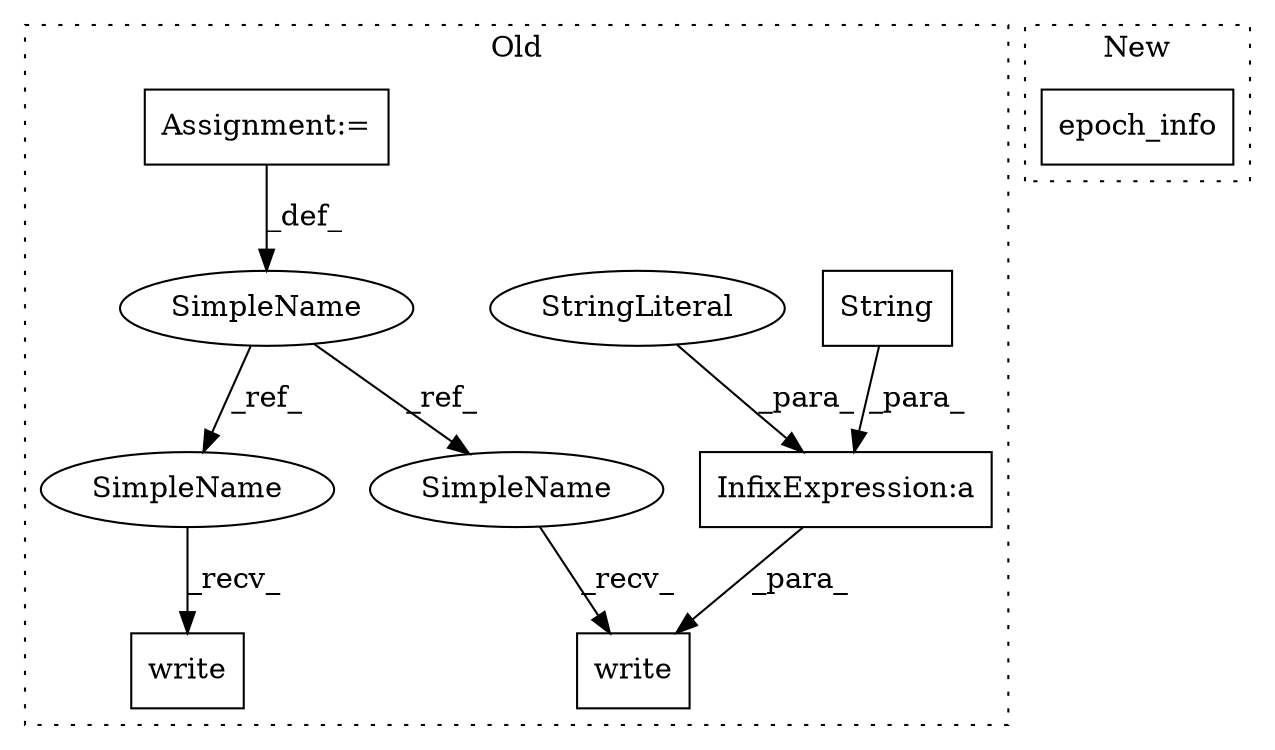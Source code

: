 digraph G {
subgraph cluster0 {
1 [label="write" a="32" s="3392,3424" l="6,1" shape="box"];
3 [label="InfixExpression:a" a="27" s="3403" l="3" shape="box"];
4 [label="String" a="32" s="3406,3423" l="7,1" shape="box"];
5 [label="StringLiteral" a="45" s="3398" l="5" shape="ellipse"];
6 [label="SimpleName" a="42" s="1795" l="4" shape="ellipse"];
7 [label="write" a="32" s="3221,3248" l="6,1" shape="box"];
8 [label="Assignment:=" a="7" s="1795" l="4" shape="box"];
9 [label="SimpleName" a="42" s="3216" l="4" shape="ellipse"];
10 [label="SimpleName" a="42" s="3387" l="4" shape="ellipse"];
label = "Old";
style="dotted";
}
subgraph cluster1 {
2 [label="epoch_info" a="32" s="3272,3299" l="11,1" shape="box"];
label = "New";
style="dotted";
}
3 -> 1 [label="_para_"];
4 -> 3 [label="_para_"];
5 -> 3 [label="_para_"];
6 -> 9 [label="_ref_"];
6 -> 10 [label="_ref_"];
8 -> 6 [label="_def_"];
9 -> 7 [label="_recv_"];
10 -> 1 [label="_recv_"];
}